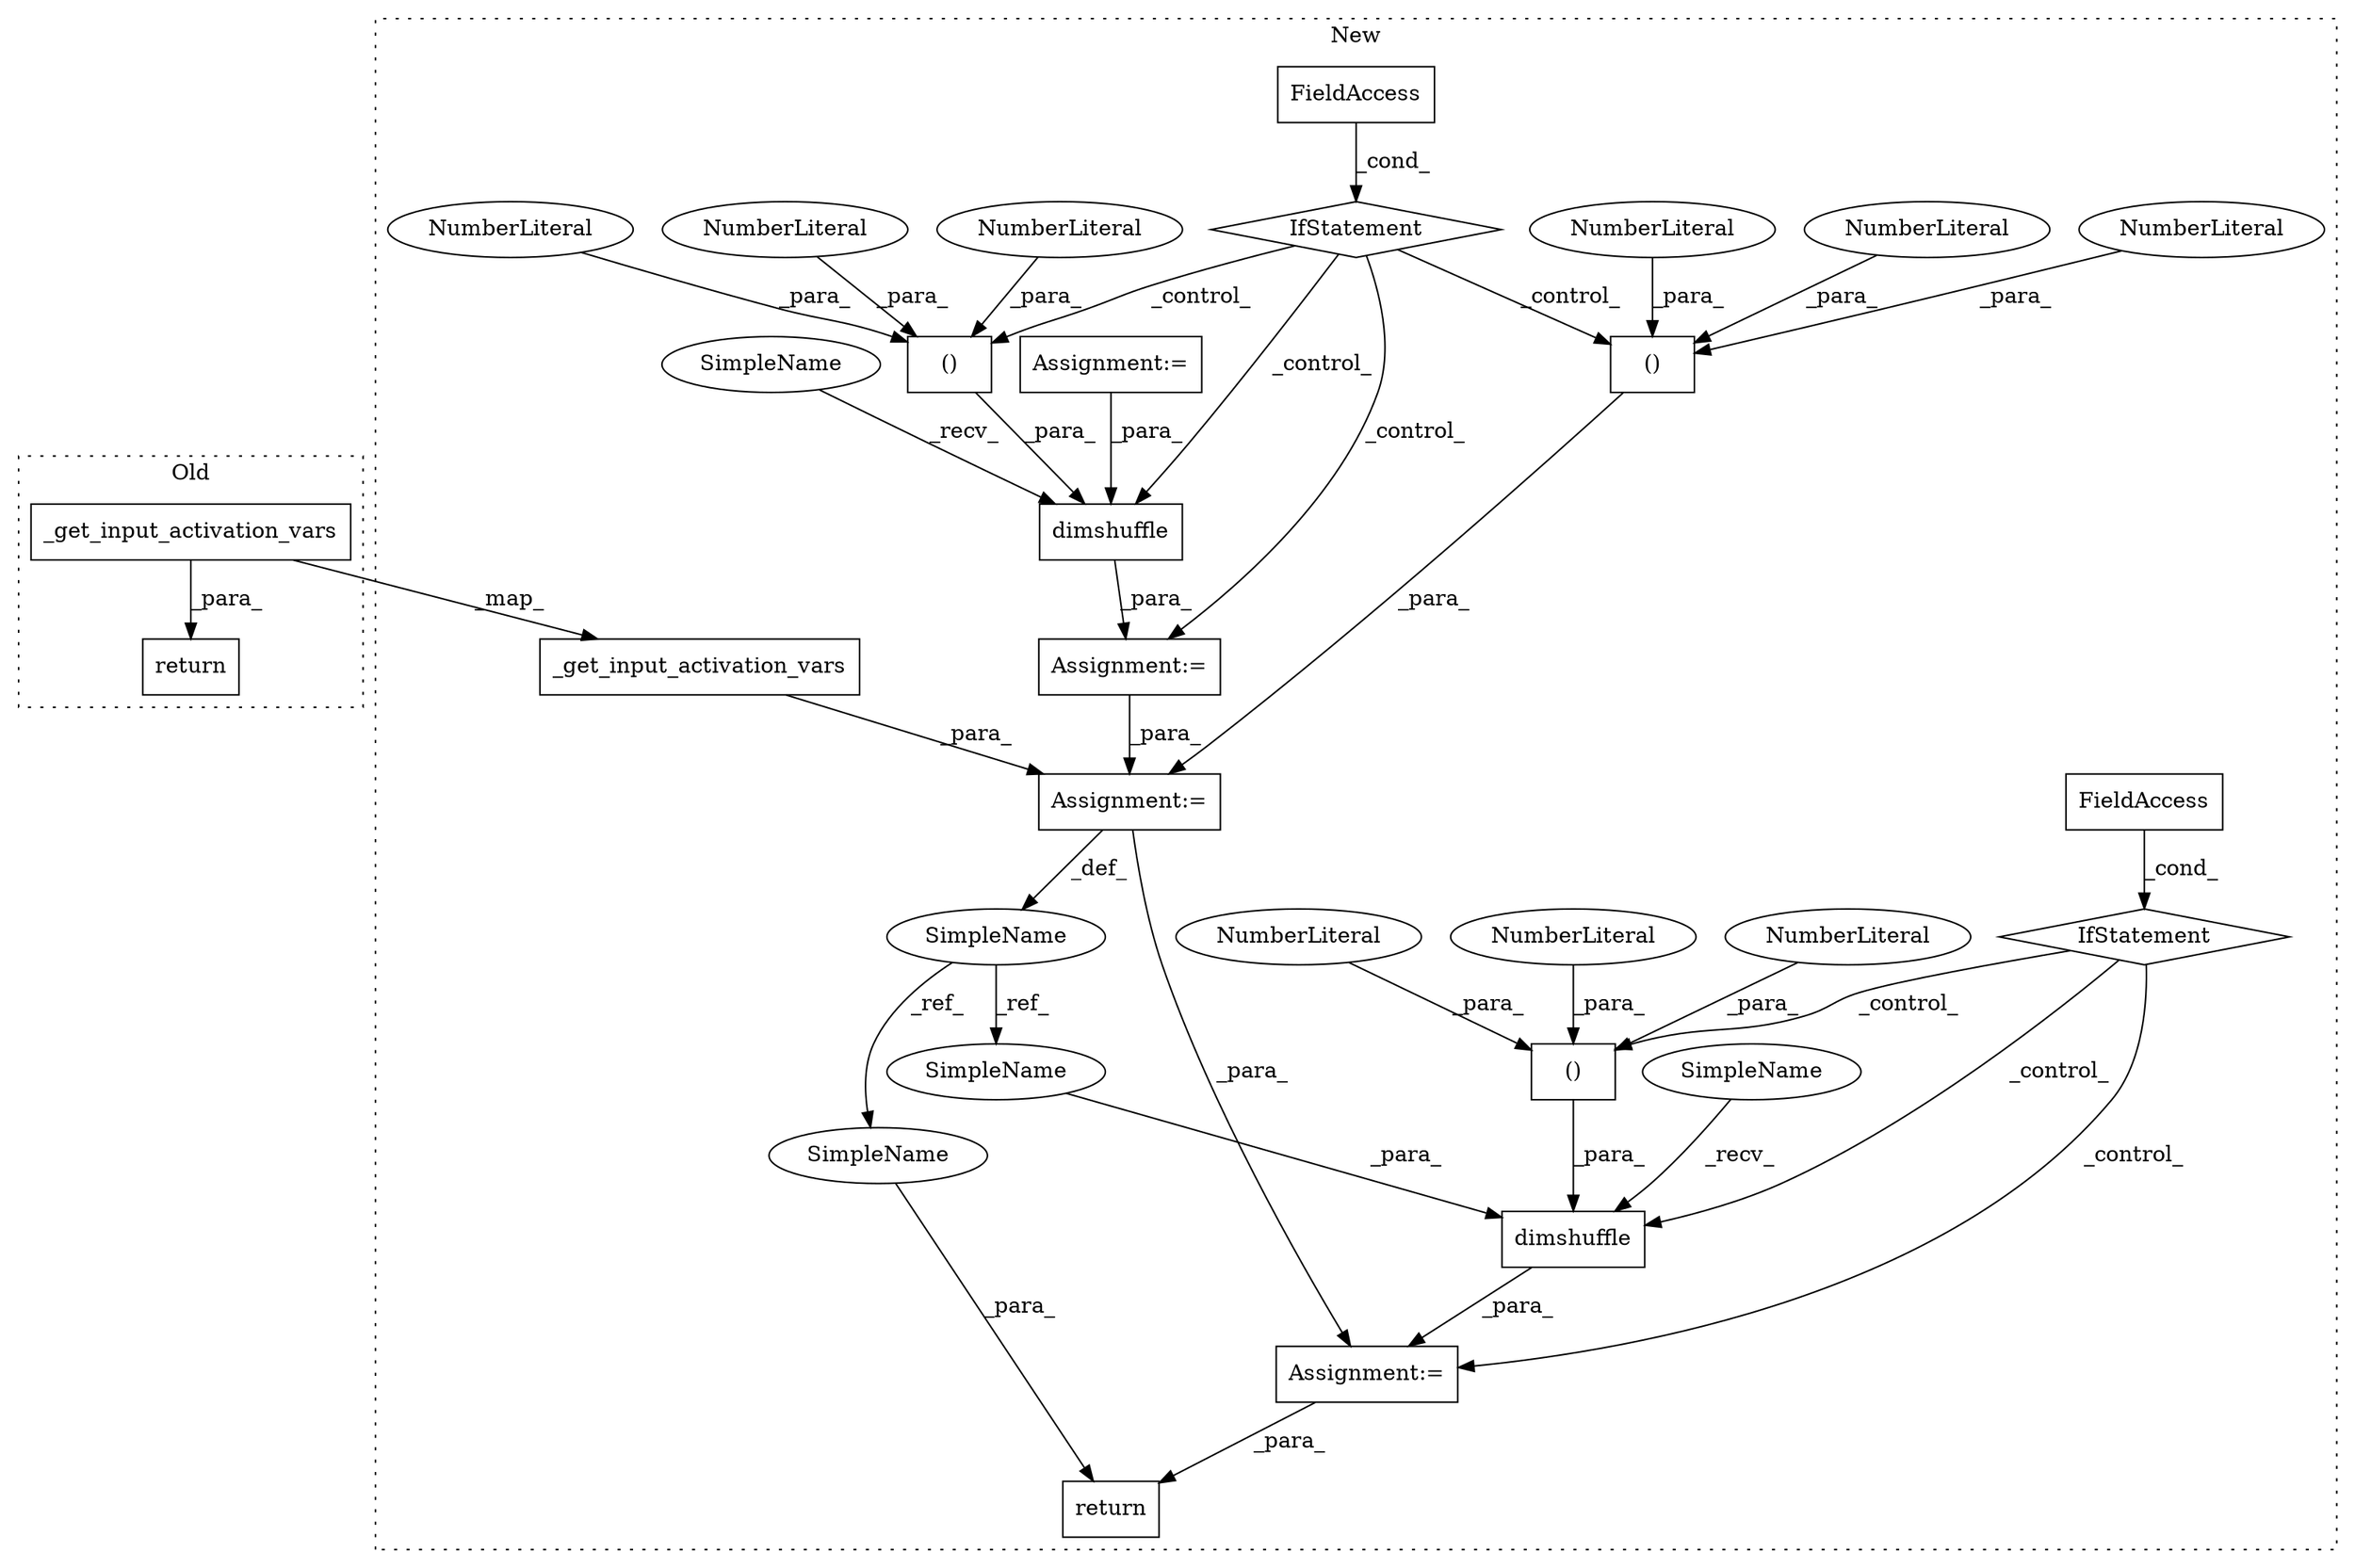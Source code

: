 digraph G {
subgraph cluster0 {
1 [label="_get_input_activation_vars" a="32" s="5797" l="28" shape="box"];
27 [label="return" a="41" s="6017" l="7" shape="box"];
label = "Old";
style="dotted";
}
subgraph cluster1 {
2 [label="_get_input_activation_vars" a="32" s="8171" l="28" shape="box"];
3 [label="dimshuffle" a="32" s="8615,8686" l="11,2" shape="box"];
4 [label="()" a="106" s="8643" l="43" shape="box"];
5 [label="NumberLiteral" a="34" s="8643" l="1" shape="ellipse"];
6 [label="()" a="106" s="7769" l="43" shape="box"];
7 [label="NumberLiteral" a="34" s="7811" l="1" shape="ellipse"];
8 [label="()" a="106" s="7666" l="43" shape="box"];
9 [label="NumberLiteral" a="34" s="8671" l="1" shape="ellipse"];
10 [label="NumberLiteral" a="34" s="7769" l="1" shape="ellipse"];
11 [label="NumberLiteral" a="34" s="8657" l="1" shape="ellipse"];
12 [label="NumberLiteral" a="34" s="7797" l="1" shape="ellipse"];
13 [label="NumberLiteral" a="34" s="7708" l="1" shape="ellipse"];
14 [label="NumberLiteral" a="34" s="7680" l="1" shape="ellipse"];
15 [label="NumberLiteral" a="34" s="7666" l="1" shape="ellipse"];
16 [label="dimshuffle" a="32" s="7736,7812" l="11,2" shape="box"];
17 [label="SimpleName" a="42" s="8478" l="9" shape="ellipse"];
18 [label="return" a="41" s="8700" l="7" shape="box"];
19 [label="FieldAccess" a="22" s="7583" l="23" shape="box"];
20 [label="FieldAccess" a="22" s="8570" l="23" shape="box"];
21 [label="IfStatement" a="25" s="7579,7606" l="4,2" shape="diamond"];
22 [label="Assignment:=" a="7" s="8487" l="1" shape="box"];
23 [label="IfStatement" a="25" s="8566,8593" l="4,2" shape="diamond"];
24 [label="Assignment:=" a="7" s="7539" l="1" shape="box"];
25 [label="Assignment:=" a="7" s="8612" l="1" shape="box"];
26 [label="Assignment:=" a="7" s="7733" l="1" shape="box"];
28 [label="SimpleName" a="42" s="7734" l="1" shape="ellipse"];
29 [label="SimpleName" a="42" s="8613" l="1" shape="ellipse"];
30 [label="SimpleName" a="42" s="8626" l="9" shape="ellipse"];
31 [label="SimpleName" a="42" s="8707" l="9" shape="ellipse"];
label = "New";
style="dotted";
}
1 -> 2 [label="_map_"];
1 -> 27 [label="_para_"];
2 -> 22 [label="_para_"];
3 -> 25 [label="_para_"];
4 -> 3 [label="_para_"];
5 -> 4 [label="_para_"];
6 -> 16 [label="_para_"];
7 -> 6 [label="_para_"];
8 -> 22 [label="_para_"];
9 -> 4 [label="_para_"];
10 -> 6 [label="_para_"];
11 -> 4 [label="_para_"];
12 -> 6 [label="_para_"];
13 -> 8 [label="_para_"];
14 -> 8 [label="_para_"];
15 -> 8 [label="_para_"];
16 -> 26 [label="_para_"];
17 -> 31 [label="_ref_"];
17 -> 30 [label="_ref_"];
19 -> 21 [label="_cond_"];
20 -> 23 [label="_cond_"];
21 -> 6 [label="_control_"];
21 -> 16 [label="_control_"];
21 -> 26 [label="_control_"];
21 -> 8 [label="_control_"];
22 -> 17 [label="_def_"];
22 -> 25 [label="_para_"];
23 -> 3 [label="_control_"];
23 -> 4 [label="_control_"];
23 -> 25 [label="_control_"];
24 -> 16 [label="_para_"];
25 -> 18 [label="_para_"];
26 -> 22 [label="_para_"];
28 -> 16 [label="_recv_"];
29 -> 3 [label="_recv_"];
30 -> 3 [label="_para_"];
31 -> 18 [label="_para_"];
}